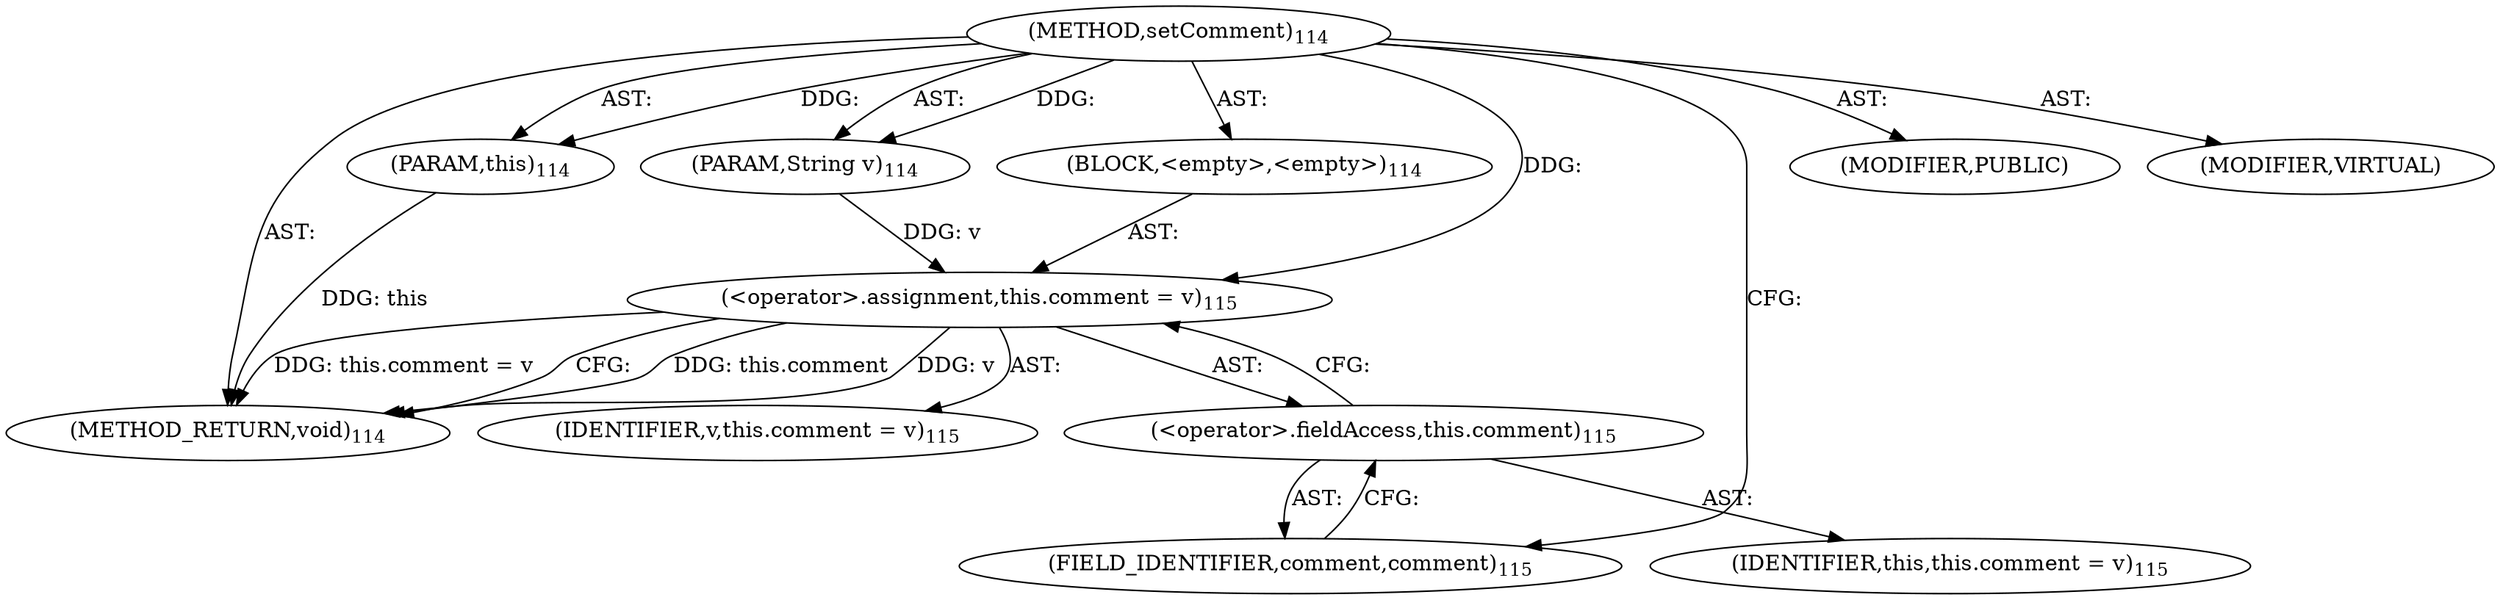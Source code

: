 digraph "setComment" {  
"111669149700" [label = <(METHOD,setComment)<SUB>114</SUB>> ]
"115964116993" [label = <(PARAM,this)<SUB>114</SUB>> ]
"115964117002" [label = <(PARAM,String v)<SUB>114</SUB>> ]
"25769803780" [label = <(BLOCK,&lt;empty&gt;,&lt;empty&gt;)<SUB>114</SUB>> ]
"30064771091" [label = <(&lt;operator&gt;.assignment,this.comment = v)<SUB>115</SUB>> ]
"30064771092" [label = <(&lt;operator&gt;.fieldAccess,this.comment)<SUB>115</SUB>> ]
"68719476738" [label = <(IDENTIFIER,this,this.comment = v)<SUB>115</SUB>> ]
"55834574857" [label = <(FIELD_IDENTIFIER,comment,comment)<SUB>115</SUB>> ]
"68719476767" [label = <(IDENTIFIER,v,this.comment = v)<SUB>115</SUB>> ]
"133143986188" [label = <(MODIFIER,PUBLIC)> ]
"133143986189" [label = <(MODIFIER,VIRTUAL)> ]
"128849018884" [label = <(METHOD_RETURN,void)<SUB>114</SUB>> ]
  "111669149700" -> "115964116993"  [ label = "AST: "] 
  "111669149700" -> "115964117002"  [ label = "AST: "] 
  "111669149700" -> "25769803780"  [ label = "AST: "] 
  "111669149700" -> "133143986188"  [ label = "AST: "] 
  "111669149700" -> "133143986189"  [ label = "AST: "] 
  "111669149700" -> "128849018884"  [ label = "AST: "] 
  "25769803780" -> "30064771091"  [ label = "AST: "] 
  "30064771091" -> "30064771092"  [ label = "AST: "] 
  "30064771091" -> "68719476767"  [ label = "AST: "] 
  "30064771092" -> "68719476738"  [ label = "AST: "] 
  "30064771092" -> "55834574857"  [ label = "AST: "] 
  "30064771091" -> "128849018884"  [ label = "CFG: "] 
  "30064771092" -> "30064771091"  [ label = "CFG: "] 
  "55834574857" -> "30064771092"  [ label = "CFG: "] 
  "111669149700" -> "55834574857"  [ label = "CFG: "] 
  "115964116993" -> "128849018884"  [ label = "DDG: this"] 
  "30064771091" -> "128849018884"  [ label = "DDG: this.comment"] 
  "30064771091" -> "128849018884"  [ label = "DDG: v"] 
  "30064771091" -> "128849018884"  [ label = "DDG: this.comment = v"] 
  "111669149700" -> "115964116993"  [ label = "DDG: "] 
  "111669149700" -> "115964117002"  [ label = "DDG: "] 
  "115964117002" -> "30064771091"  [ label = "DDG: v"] 
  "111669149700" -> "30064771091"  [ label = "DDG: "] 
}
